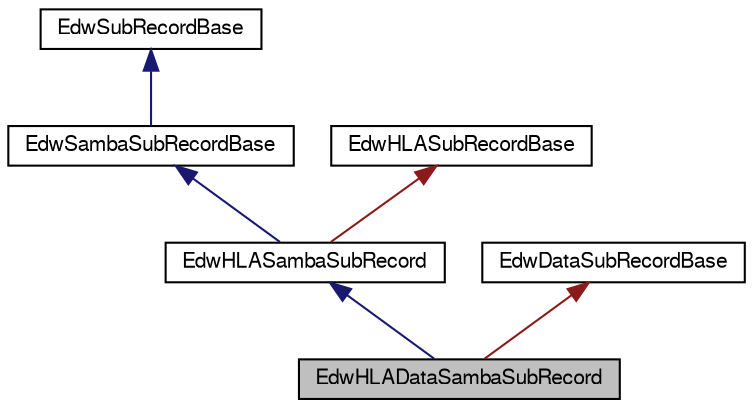 digraph G
{
  edge [fontname="FreeSans",fontsize="10",labelfontname="FreeSans",labelfontsize="10"];
  node [fontname="FreeSans",fontsize="10",shape=record];
  Node1 [label="EdwHLADataSambaSubRecord",height=0.2,width=0.4,color="black", fillcolor="grey75", style="filled" fontcolor="black"];
  Node2 -> Node1 [dir=back,color="midnightblue",fontsize="10",style="solid"];
  Node2 [label="EdwHLASambaSubRecord",height=0.2,width=0.4,color="black", fillcolor="white", style="filled",URL="$class_edw_h_l_a_samba_sub_record.html"];
  Node3 -> Node2 [dir=back,color="midnightblue",fontsize="10",style="solid"];
  Node3 [label="EdwSambaSubRecordBase",height=0.2,width=0.4,color="black", fillcolor="white", style="filled",URL="$class_edw_samba_sub_record_base.html"];
  Node4 -> Node3 [dir=back,color="midnightblue",fontsize="10",style="solid"];
  Node4 [label="EdwSubRecordBase",height=0.2,width=0.4,color="black", fillcolor="white", style="filled",URL="$class_edw_sub_record_base.html"];
  Node5 -> Node2 [dir=back,color="firebrick4",fontsize="10",style="solid"];
  Node5 [label="EdwHLASubRecordBase",height=0.2,width=0.4,color="black", fillcolor="white", style="filled",URL="$class_edw_h_l_a_sub_record_base.html"];
  Node6 -> Node1 [dir=back,color="firebrick4",fontsize="10",style="solid"];
  Node6 [label="EdwDataSubRecordBase",height=0.2,width=0.4,color="black", fillcolor="white", style="filled",URL="$class_edw_data_sub_record_base.html"];
}
